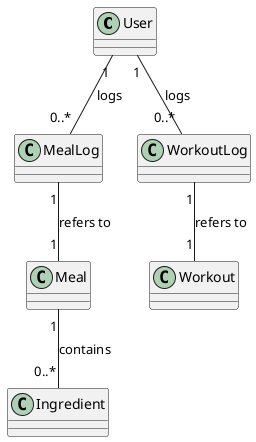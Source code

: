 @startuml
'https://plantuml.com/class-diagram


class User
class Meal
class Workout
class Ingredient
class MealLog
class WorkoutLog

User "1" -- "0..*" MealLog : logs
User "1" -- "0..*" WorkoutLog : logs
Meal "1" -- "0..*" Ingredient : contains
MealLog "1" -- "1" Meal : refers to
WorkoutLog "1" -- "1" Workout : refers to
@enduml

